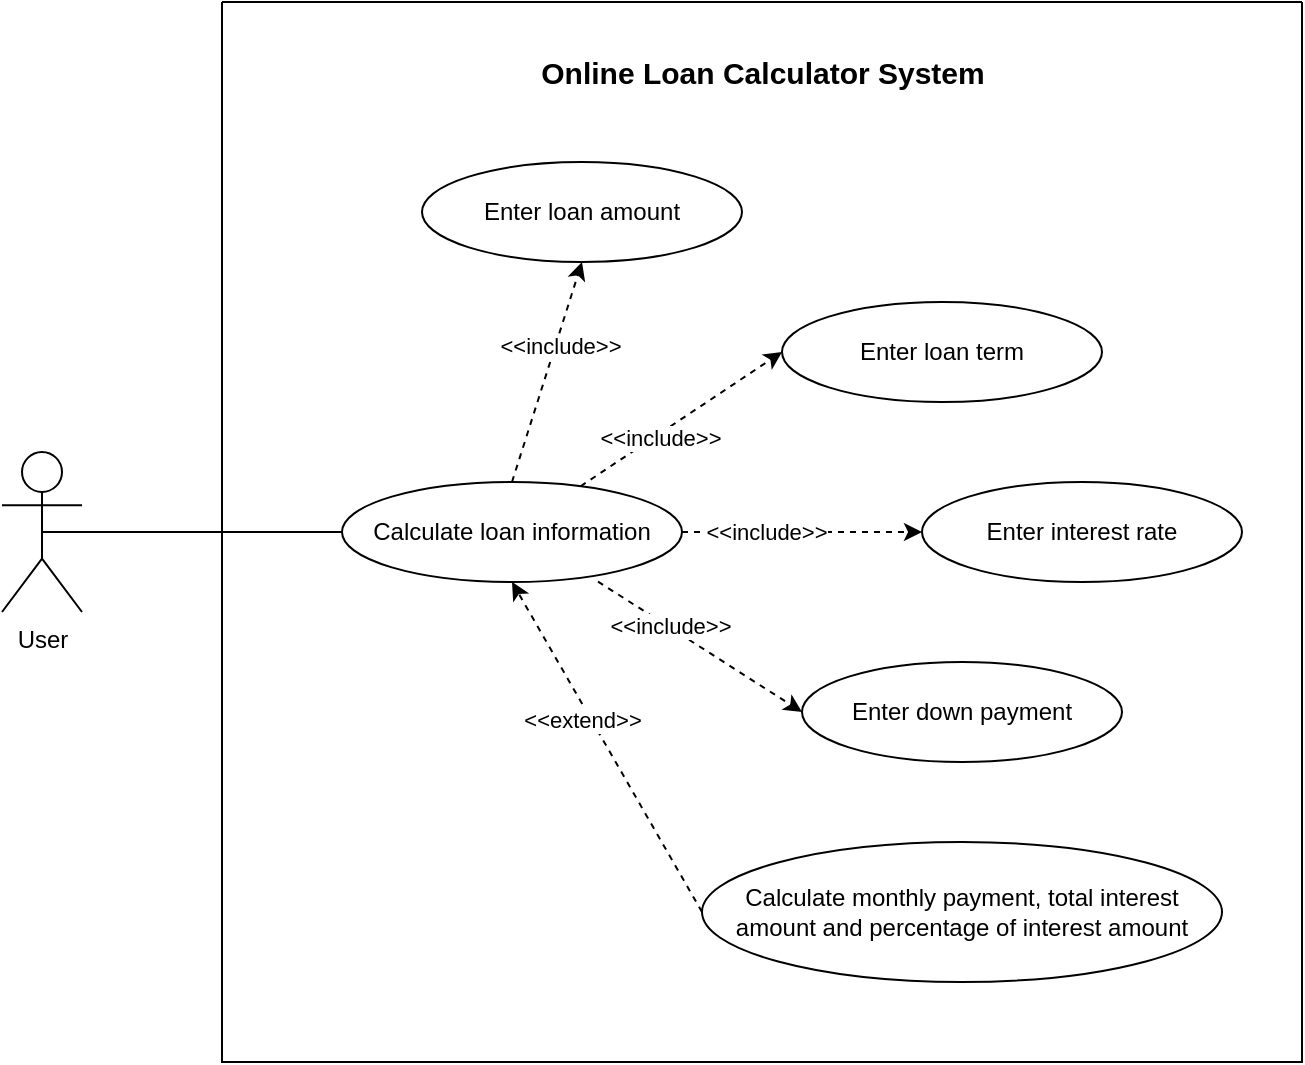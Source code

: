 <mxfile version="20.0.3" type="github">
  <diagram id="wDoLL7g05n-yY2bqQ4mJ" name="Page-1">
    <mxGraphModel dx="1038" dy="547" grid="1" gridSize="10" guides="1" tooltips="1" connect="1" arrows="1" fold="1" page="1" pageScale="1" pageWidth="850" pageHeight="1100" math="0" shadow="0">
      <root>
        <mxCell id="0" />
        <mxCell id="1" parent="0" />
        <mxCell id="5J66G3rEuKC00A6MMou3-31" value="" style="swimlane;startSize=0;" vertex="1" parent="1">
          <mxGeometry x="210" y="220" width="540" height="530" as="geometry">
            <mxRectangle x="180" y="210" width="50" height="40" as="alternateBounds" />
          </mxGeometry>
        </mxCell>
        <mxCell id="5J66G3rEuKC00A6MMou3-50" value="&lt;font style=&quot;font-size: 15px;&quot;&gt;&lt;b&gt;Online Loan Calculator System&lt;/b&gt;&lt;/font&gt;" style="text;html=1;align=center;verticalAlign=middle;resizable=0;points=[];autosize=1;strokeColor=none;fillColor=none;" vertex="1" parent="5J66G3rEuKC00A6MMou3-31">
          <mxGeometry x="145" y="20" width="250" height="30" as="geometry" />
        </mxCell>
        <mxCell id="5J66G3rEuKC00A6MMou3-34" value="Enter interest rate" style="ellipse;whiteSpace=wrap;html=1;" vertex="1" parent="5J66G3rEuKC00A6MMou3-31">
          <mxGeometry x="350" y="240" width="160" height="50" as="geometry" />
        </mxCell>
        <mxCell id="5J66G3rEuKC00A6MMou3-32" value="Enter loan amount" style="ellipse;whiteSpace=wrap;html=1;" vertex="1" parent="5J66G3rEuKC00A6MMou3-31">
          <mxGeometry x="100" y="80" width="160" height="50" as="geometry" />
        </mxCell>
        <mxCell id="5J66G3rEuKC00A6MMou3-33" value="Enter loan term" style="ellipse;whiteSpace=wrap;html=1;" vertex="1" parent="5J66G3rEuKC00A6MMou3-31">
          <mxGeometry x="280" y="150" width="160" height="50" as="geometry" />
        </mxCell>
        <mxCell id="5J66G3rEuKC00A6MMou3-35" value="Enter down payment" style="ellipse;whiteSpace=wrap;html=1;" vertex="1" parent="5J66G3rEuKC00A6MMou3-31">
          <mxGeometry x="290" y="330" width="160" height="50" as="geometry" />
        </mxCell>
        <mxCell id="5J66G3rEuKC00A6MMou3-38" value="Calculate monthly payment, total interest amount and percentage of interest amount" style="ellipse;whiteSpace=wrap;html=1;" vertex="1" parent="5J66G3rEuKC00A6MMou3-31">
          <mxGeometry x="240" y="420" width="260" height="70" as="geometry" />
        </mxCell>
        <mxCell id="5J66G3rEuKC00A6MMou3-39" style="rounded=0;orthogonalLoop=1;jettySize=auto;html=1;entryX=0.5;entryY=1;entryDx=0;entryDy=0;dashed=1;exitX=0.5;exitY=0;exitDx=0;exitDy=0;" edge="1" parent="5J66G3rEuKC00A6MMou3-31" source="5J66G3rEuKC00A6MMou3-47" target="5J66G3rEuKC00A6MMou3-32">
          <mxGeometry relative="1" as="geometry" />
        </mxCell>
        <mxCell id="5J66G3rEuKC00A6MMou3-40" value="&amp;lt;&amp;lt;include&amp;gt;&amp;gt;" style="edgeLabel;html=1;align=center;verticalAlign=middle;resizable=0;points=[];" vertex="1" connectable="0" parent="5J66G3rEuKC00A6MMou3-39">
          <mxGeometry x="0.258" y="-2" relative="1" as="geometry">
            <mxPoint as="offset" />
          </mxGeometry>
        </mxCell>
        <mxCell id="5J66G3rEuKC00A6MMou3-41" style="rounded=0;orthogonalLoop=1;jettySize=auto;html=1;dashed=1;entryX=0;entryY=0.5;entryDx=0;entryDy=0;" edge="1" parent="5J66G3rEuKC00A6MMou3-31" source="5J66G3rEuKC00A6MMou3-47" target="5J66G3rEuKC00A6MMou3-33">
          <mxGeometry relative="1" as="geometry">
            <Array as="points" />
          </mxGeometry>
        </mxCell>
        <mxCell id="5J66G3rEuKC00A6MMou3-42" value="&amp;lt;&amp;lt;include&amp;gt;&amp;gt;" style="edgeLabel;html=1;align=center;verticalAlign=middle;resizable=0;points=[];" vertex="1" connectable="0" parent="5J66G3rEuKC00A6MMou3-41">
          <mxGeometry x="-0.23" y="-1" relative="1" as="geometry">
            <mxPoint y="1" as="offset" />
          </mxGeometry>
        </mxCell>
        <mxCell id="5J66G3rEuKC00A6MMou3-43" style="rounded=0;orthogonalLoop=1;jettySize=auto;html=1;exitX=1;exitY=0.5;exitDx=0;exitDy=0;dashed=1;" edge="1" parent="5J66G3rEuKC00A6MMou3-31" source="5J66G3rEuKC00A6MMou3-47" target="5J66G3rEuKC00A6MMou3-34">
          <mxGeometry relative="1" as="geometry" />
        </mxCell>
        <mxCell id="5J66G3rEuKC00A6MMou3-44" value="&amp;lt;&amp;lt;include&amp;gt;&amp;gt;" style="edgeLabel;html=1;align=center;verticalAlign=middle;resizable=0;points=[];" vertex="1" connectable="0" parent="5J66G3rEuKC00A6MMou3-43">
          <mxGeometry x="-0.304" relative="1" as="geometry">
            <mxPoint as="offset" />
          </mxGeometry>
        </mxCell>
        <mxCell id="5J66G3rEuKC00A6MMou3-45" style="rounded=0;orthogonalLoop=1;jettySize=auto;html=1;exitX=0.753;exitY=0.996;exitDx=0;exitDy=0;entryX=0;entryY=0.5;entryDx=0;entryDy=0;dashed=1;exitPerimeter=0;" edge="1" parent="5J66G3rEuKC00A6MMou3-31" source="5J66G3rEuKC00A6MMou3-47" target="5J66G3rEuKC00A6MMou3-35">
          <mxGeometry relative="1" as="geometry" />
        </mxCell>
        <mxCell id="5J66G3rEuKC00A6MMou3-46" value="&amp;lt;&amp;lt;include&amp;gt;&amp;gt;" style="edgeLabel;html=1;align=center;verticalAlign=middle;resizable=0;points=[];" vertex="1" connectable="0" parent="5J66G3rEuKC00A6MMou3-45">
          <mxGeometry x="-0.31" y="1" relative="1" as="geometry">
            <mxPoint as="offset" />
          </mxGeometry>
        </mxCell>
        <mxCell id="5J66G3rEuKC00A6MMou3-47" value="Calculate loan information" style="ellipse;whiteSpace=wrap;html=1;" vertex="1" parent="5J66G3rEuKC00A6MMou3-31">
          <mxGeometry x="60" y="240" width="170" height="50" as="geometry" />
        </mxCell>
        <mxCell id="5J66G3rEuKC00A6MMou3-36" style="edgeStyle=none;rounded=0;orthogonalLoop=1;jettySize=auto;html=1;exitX=0;exitY=0.5;exitDx=0;exitDy=0;entryX=0.5;entryY=1;entryDx=0;entryDy=0;dashed=1;" edge="1" parent="5J66G3rEuKC00A6MMou3-31" source="5J66G3rEuKC00A6MMou3-38" target="5J66G3rEuKC00A6MMou3-47">
          <mxGeometry relative="1" as="geometry" />
        </mxCell>
        <mxCell id="5J66G3rEuKC00A6MMou3-37" value="&amp;lt;&amp;lt;extend&amp;gt;&amp;gt;" style="edgeLabel;html=1;align=center;verticalAlign=middle;resizable=0;points=[];" vertex="1" connectable="0" parent="5J66G3rEuKC00A6MMou3-36">
          <mxGeometry x="0.185" y="4" relative="1" as="geometry">
            <mxPoint as="offset" />
          </mxGeometry>
        </mxCell>
        <mxCell id="5J66G3rEuKC00A6MMou3-49" value="User" style="shape=umlActor;verticalLabelPosition=bottom;verticalAlign=top;html=1;outlineConnect=0;" vertex="1" parent="1">
          <mxGeometry x="100" y="445" width="40" height="80" as="geometry" />
        </mxCell>
        <mxCell id="5J66G3rEuKC00A6MMou3-48" style="edgeStyle=none;rounded=0;orthogonalLoop=1;jettySize=auto;html=1;endArrow=none;endFill=0;" edge="1" parent="1" source="5J66G3rEuKC00A6MMou3-49" target="5J66G3rEuKC00A6MMou3-47">
          <mxGeometry relative="1" as="geometry" />
        </mxCell>
        <mxCell id="5J66G3rEuKC00A6MMou3-53" style="edgeStyle=none;rounded=0;orthogonalLoop=1;jettySize=auto;html=1;exitX=0.5;exitY=0.5;exitDx=0;exitDy=0;exitPerimeter=0;fontSize=15;endArrow=none;endFill=0;" edge="1" parent="1" source="5J66G3rEuKC00A6MMou3-49" target="5J66G3rEuKC00A6MMou3-49">
          <mxGeometry relative="1" as="geometry" />
        </mxCell>
      </root>
    </mxGraphModel>
  </diagram>
</mxfile>
